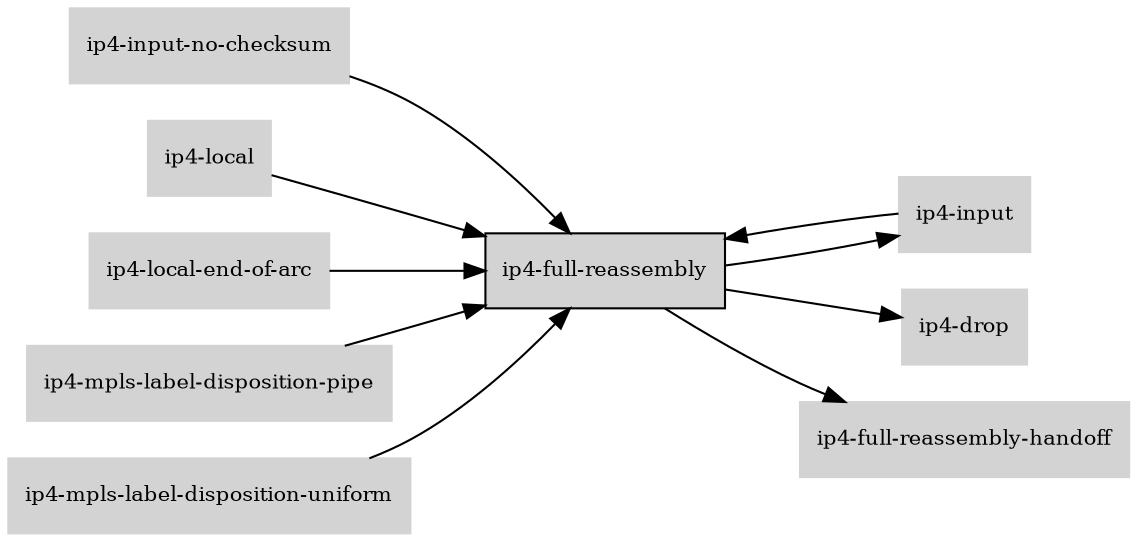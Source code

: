 digraph "ip4_full_reassembly_subgraph" {
  rankdir=LR;
  node [shape=box, style=filled, fontsize=10, color=lightgray, fontcolor=black, fillcolor=lightgray];
  "ip4-full-reassembly" [color=black, fontcolor=black, fillcolor=lightgray];
  edge [fontsize=8];
  "ip4-full-reassembly" -> "ip4-input";
  "ip4-full-reassembly" -> "ip4-drop";
  "ip4-full-reassembly" -> "ip4-full-reassembly-handoff";
  "ip4-input" -> "ip4-full-reassembly";
  "ip4-input-no-checksum" -> "ip4-full-reassembly";
  "ip4-local" -> "ip4-full-reassembly";
  "ip4-local-end-of-arc" -> "ip4-full-reassembly";
  "ip4-mpls-label-disposition-pipe" -> "ip4-full-reassembly";
  "ip4-mpls-label-disposition-uniform" -> "ip4-full-reassembly";
}
